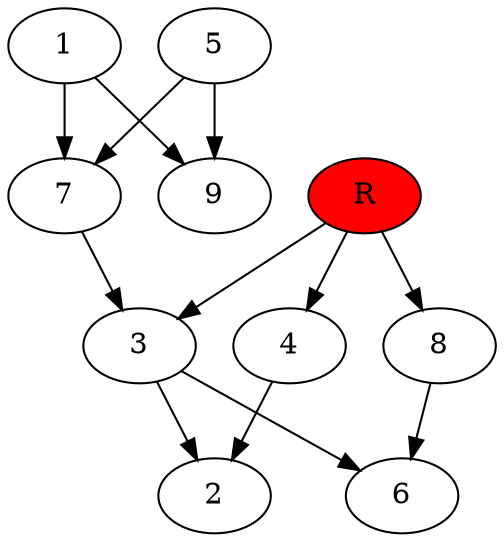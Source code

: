 digraph prb21292 {
	1
	2
	3
	4
	5
	6
	7
	8
	R [fillcolor="#ff0000" style=filled]
	1 -> 7
	1 -> 9
	3 -> 2
	3 -> 6
	4 -> 2
	5 -> 7
	5 -> 9
	7 -> 3
	8 -> 6
	R -> 3
	R -> 4
	R -> 8
}
